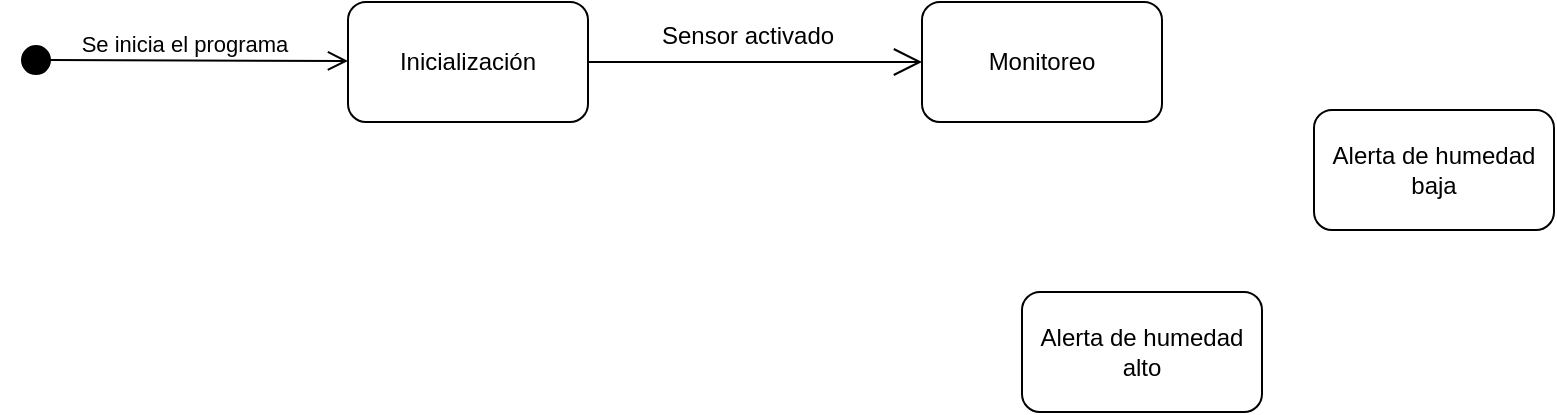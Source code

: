 <mxfile version="21.3.2" type="github">
  <diagram name="Página-1" id="fx4VnRhrHrnyvEDLhqIN">
    <mxGraphModel dx="1434" dy="768" grid="0" gridSize="10" guides="1" tooltips="1" connect="1" arrows="1" fold="1" page="1" pageScale="1" pageWidth="1169" pageHeight="827" math="0" shadow="0">
      <root>
        <mxCell id="0" />
        <mxCell id="1" parent="0" />
        <mxCell id="pi2D3oXFRqkSUvg6BYlz-1" value="Se inicia el programa" style="html=1;verticalAlign=bottom;startArrow=circle;startFill=1;endArrow=open;startSize=6;endSize=8;edgeStyle=elbowEdgeStyle;elbow=vertical;curved=0;rounded=0;entryX=0;entryY=0.5;entryDx=0;entryDy=0;" edge="1" parent="1" target="pi2D3oXFRqkSUvg6BYlz-2">
          <mxGeometry width="80" relative="1" as="geometry">
            <mxPoint x="55" y="151" as="sourcePoint" />
            <mxPoint x="207" y="151" as="targetPoint" />
          </mxGeometry>
        </mxCell>
        <mxCell id="pi2D3oXFRqkSUvg6BYlz-2" value="Inicialización" style="rounded=1;whiteSpace=wrap;html=1;" vertex="1" parent="1">
          <mxGeometry x="219" y="122" width="120" height="60" as="geometry" />
        </mxCell>
        <mxCell id="pi2D3oXFRqkSUvg6BYlz-3" value="Monitoreo" style="rounded=1;whiteSpace=wrap;html=1;" vertex="1" parent="1">
          <mxGeometry x="506" y="122" width="120" height="60" as="geometry" />
        </mxCell>
        <mxCell id="pi2D3oXFRqkSUvg6BYlz-4" value="" style="endArrow=open;endFill=1;endSize=12;html=1;rounded=0;exitX=1;exitY=0.5;exitDx=0;exitDy=0;entryX=0;entryY=0.5;entryDx=0;entryDy=0;" edge="1" parent="1" source="pi2D3oXFRqkSUvg6BYlz-2" target="pi2D3oXFRqkSUvg6BYlz-3">
          <mxGeometry width="160" relative="1" as="geometry">
            <mxPoint x="346" y="154" as="sourcePoint" />
            <mxPoint x="506" y="154" as="targetPoint" />
          </mxGeometry>
        </mxCell>
        <mxCell id="pi2D3oXFRqkSUvg6BYlz-5" value="Sensor activado" style="text;whiteSpace=wrap;html=1;" vertex="1" parent="1">
          <mxGeometry x="374" y="125" width="114" height="36" as="geometry" />
        </mxCell>
        <mxCell id="pi2D3oXFRqkSUvg6BYlz-7" value="Alerta de humedad alto" style="rounded=1;whiteSpace=wrap;html=1;" vertex="1" parent="1">
          <mxGeometry x="556" y="267" width="120" height="60" as="geometry" />
        </mxCell>
        <mxCell id="pi2D3oXFRqkSUvg6BYlz-8" value="Alerta de humedad baja" style="rounded=1;whiteSpace=wrap;html=1;" vertex="1" parent="1">
          <mxGeometry x="702" y="176" width="120" height="60" as="geometry" />
        </mxCell>
      </root>
    </mxGraphModel>
  </diagram>
</mxfile>
